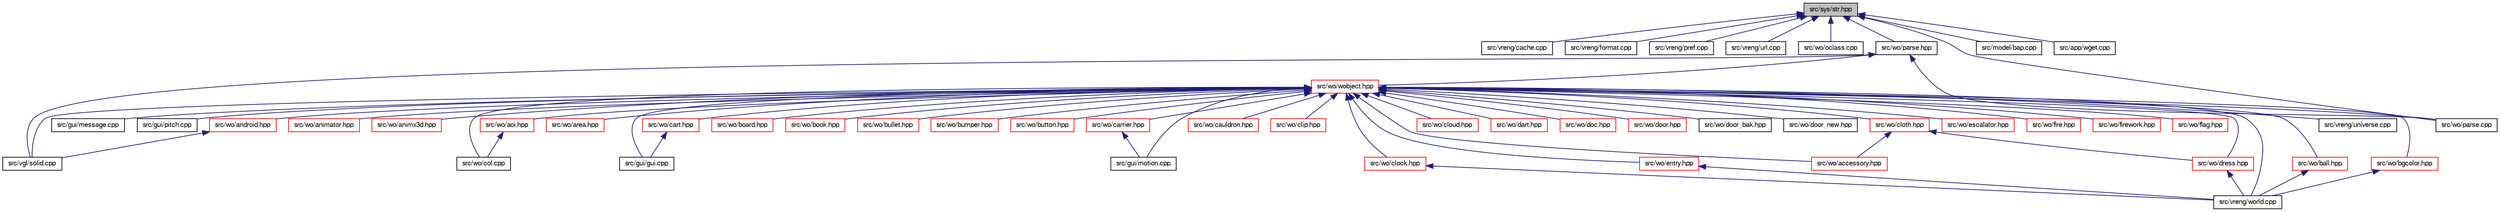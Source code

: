 digraph "src/sys/str.hpp"
{
 // LATEX_PDF_SIZE
  bgcolor="transparent";
  edge [fontname="FreeSans",fontsize="10",labelfontname="FreeSans",labelfontsize="10"];
  node [fontname="FreeSans",fontsize="10",shape=record];
  Node1 [label="src/sys/str.hpp",height=0.2,width=0.4,color="black", fillcolor="grey75", style="filled", fontcolor="black",tooltip=" "];
  Node1 -> Node2 [dir="back",color="midnightblue",fontsize="10",style="solid",fontname="FreeSans"];
  Node2 [label="src/vreng/cache.cpp",height=0.2,width=0.4,color="black",URL="$a00002.html",tooltip=" "];
  Node1 -> Node3 [dir="back",color="midnightblue",fontsize="10",style="solid",fontname="FreeSans"];
  Node3 [label="src/vreng/format.cpp",height=0.2,width=0.4,color="black",URL="$a00029.html",tooltip=" "];
  Node1 -> Node4 [dir="back",color="midnightblue",fontsize="10",style="solid",fontname="FreeSans"];
  Node4 [label="src/vreng/pref.cpp",height=0.2,width=0.4,color="black",URL="$a00062.html",tooltip=" "];
  Node1 -> Node5 [dir="back",color="midnightblue",fontsize="10",style="solid",fontname="FreeSans"];
  Node5 [label="src/vreng/url.cpp",height=0.2,width=0.4,color="black",URL="$a00131.html",tooltip=" "];
  Node1 -> Node6 [dir="back",color="midnightblue",fontsize="10",style="solid",fontname="FreeSans"];
  Node6 [label="src/wo/oclass.cpp",height=0.2,width=0.4,color="black",URL="$a00623.html",tooltip=" "];
  Node1 -> Node7 [dir="back",color="midnightblue",fontsize="10",style="solid",fontname="FreeSans"];
  Node7 [label="src/wo/parse.cpp",height=0.2,width=0.4,color="black",URL="$a00635.html",tooltip=" "];
  Node1 -> Node8 [dir="back",color="midnightblue",fontsize="10",style="solid",fontname="FreeSans"];
  Node8 [label="src/wo/parse.hpp",height=0.2,width=0.4,color="black",URL="$a00638.html",tooltip=" "];
  Node8 -> Node7 [dir="back",color="midnightblue",fontsize="10",style="solid",fontname="FreeSans"];
  Node8 -> Node9 [dir="back",color="midnightblue",fontsize="10",style="solid",fontname="FreeSans"];
  Node9 [label="src/wo/wobject.hpp",height=0.2,width=0.4,color="red",URL="$a00866.html",tooltip=" "];
  Node9 -> Node10 [dir="back",color="midnightblue",fontsize="10",style="solid",fontname="FreeSans"];
  Node10 [label="src/vreng/universe.cpp",height=0.2,width=0.4,color="black",URL="$a00125.html",tooltip=" "];
  Node9 -> Node11 [dir="back",color="midnightblue",fontsize="10",style="solid",fontname="FreeSans"];
  Node11 [label="src/vreng/world.cpp",height=0.2,width=0.4,color="black",URL="$a00146.html",tooltip=" "];
  Node9 -> Node12 [dir="back",color="midnightblue",fontsize="10",style="solid",fontname="FreeSans"];
  Node12 [label="src/gui/gui.cpp",height=0.2,width=0.4,color="black",URL="$a00206.html",tooltip=" "];
  Node9 -> Node13 [dir="back",color="midnightblue",fontsize="10",style="solid",fontname="FreeSans"];
  Node13 [label="src/gui/message.cpp",height=0.2,width=0.4,color="black",URL="$a00218.html",tooltip=" "];
  Node9 -> Node14 [dir="back",color="midnightblue",fontsize="10",style="solid",fontname="FreeSans"];
  Node14 [label="src/gui/motion.cpp",height=0.2,width=0.4,color="black",URL="$a00224.html",tooltip=" "];
  Node9 -> Node15 [dir="back",color="midnightblue",fontsize="10",style="solid",fontname="FreeSans"];
  Node15 [label="src/gui/pitch.cpp",height=0.2,width=0.4,color="black",URL="$a00248.html",tooltip=" "];
  Node9 -> Node16 [dir="back",color="midnightblue",fontsize="10",style="solid",fontname="FreeSans"];
  Node16 [label="src/wo/accessory.hpp",height=0.2,width=0.4,color="red",URL="$a00269.html",tooltip=" "];
  Node9 -> Node19 [dir="back",color="midnightblue",fontsize="10",style="solid",fontname="FreeSans"];
  Node19 [label="src/wo/android.hpp",height=0.2,width=0.4,color="red",URL="$a00275.html",tooltip=" "];
  Node19 -> Node23 [dir="back",color="midnightblue",fontsize="10",style="solid",fontname="FreeSans"];
  Node23 [label="src/vgl/solid.cpp",height=0.2,width=0.4,color="black",URL="$a00995.html",tooltip=" "];
  Node9 -> Node26 [dir="back",color="midnightblue",fontsize="10",style="solid",fontname="FreeSans"];
  Node26 [label="src/wo/animator.hpp",height=0.2,width=0.4,color="red",URL="$a00281.html",tooltip=" "];
  Node9 -> Node28 [dir="back",color="midnightblue",fontsize="10",style="solid",fontname="FreeSans"];
  Node28 [label="src/wo/animx3d.hpp",height=0.2,width=0.4,color="red",URL="$a00287.html",tooltip=" "];
  Node9 -> Node30 [dir="back",color="midnightblue",fontsize="10",style="solid",fontname="FreeSans"];
  Node30 [label="src/wo/aoi.hpp",height=0.2,width=0.4,color="red",URL="$a00293.html",tooltip=" "];
  Node30 -> Node32 [dir="back",color="midnightblue",fontsize="10",style="solid",fontname="FreeSans"];
  Node32 [label="src/wo/col.cpp",height=0.2,width=0.4,color="black",URL="$a00392.html",tooltip=" "];
  Node9 -> Node33 [dir="back",color="midnightblue",fontsize="10",style="solid",fontname="FreeSans"];
  Node33 [label="src/wo/area.hpp",height=0.2,width=0.4,color="red",URL="$a00299.html",tooltip=" "];
  Node9 -> Node35 [dir="back",color="midnightblue",fontsize="10",style="solid",fontname="FreeSans"];
  Node35 [label="src/wo/ball.hpp",height=0.2,width=0.4,color="red",URL="$a00305.html",tooltip=" "];
  Node35 -> Node11 [dir="back",color="midnightblue",fontsize="10",style="solid",fontname="FreeSans"];
  Node9 -> Node49 [dir="back",color="midnightblue",fontsize="10",style="solid",fontname="FreeSans"];
  Node49 [label="src/wo/bgcolor.hpp",height=0.2,width=0.4,color="red",URL="$a00311.html",tooltip=" "];
  Node49 -> Node11 [dir="back",color="midnightblue",fontsize="10",style="solid",fontname="FreeSans"];
  Node9 -> Node52 [dir="back",color="midnightblue",fontsize="10",style="solid",fontname="FreeSans"];
  Node52 [label="src/wo/board.hpp",height=0.2,width=0.4,color="red",URL="$a00317.html",tooltip=" "];
  Node9 -> Node55 [dir="back",color="midnightblue",fontsize="10",style="solid",fontname="FreeSans"];
  Node55 [label="src/wo/book.hpp",height=0.2,width=0.4,color="red",URL="$a00323.html",tooltip=" "];
  Node9 -> Node58 [dir="back",color="midnightblue",fontsize="10",style="solid",fontname="FreeSans"];
  Node58 [label="src/wo/bullet.hpp",height=0.2,width=0.4,color="red",URL="$a00335.html",tooltip=" "];
  Node9 -> Node60 [dir="back",color="midnightblue",fontsize="10",style="solid",fontname="FreeSans"];
  Node60 [label="src/wo/bumper.hpp",height=0.2,width=0.4,color="red",URL="$a00341.html",tooltip=" "];
  Node9 -> Node61 [dir="back",color="midnightblue",fontsize="10",style="solid",fontname="FreeSans"];
  Node61 [label="src/wo/button.hpp",height=0.2,width=0.4,color="red",URL="$a00347.html",tooltip=" "];
  Node9 -> Node63 [dir="back",color="midnightblue",fontsize="10",style="solid",fontname="FreeSans"];
  Node63 [label="src/wo/carrier.hpp",height=0.2,width=0.4,color="red",URL="$a00353.html",tooltip=" "];
  Node63 -> Node14 [dir="back",color="midnightblue",fontsize="10",style="solid",fontname="FreeSans"];
  Node9 -> Node68 [dir="back",color="midnightblue",fontsize="10",style="solid",fontname="FreeSans"];
  Node68 [label="src/wo/cart.hpp",height=0.2,width=0.4,color="red",URL="$a00359.html",tooltip=" "];
  Node68 -> Node12 [dir="back",color="midnightblue",fontsize="10",style="solid",fontname="FreeSans"];
  Node9 -> Node69 [dir="back",color="midnightblue",fontsize="10",style="solid",fontname="FreeSans"];
  Node69 [label="src/wo/cauldron.hpp",height=0.2,width=0.4,color="red",URL="$a00365.html",tooltip=" "];
  Node9 -> Node70 [dir="back",color="midnightblue",fontsize="10",style="solid",fontname="FreeSans"];
  Node70 [label="src/wo/clip.hpp",height=0.2,width=0.4,color="red",URL="$a00371.html",tooltip=" "];
  Node9 -> Node72 [dir="back",color="midnightblue",fontsize="10",style="solid",fontname="FreeSans"];
  Node72 [label="src/wo/clock.hpp",height=0.2,width=0.4,color="red",URL="$a00377.html",tooltip=" "];
  Node72 -> Node11 [dir="back",color="midnightblue",fontsize="10",style="solid",fontname="FreeSans"];
  Node9 -> Node74 [dir="back",color="midnightblue",fontsize="10",style="solid",fontname="FreeSans"];
  Node74 [label="src/wo/cloth.hpp",height=0.2,width=0.4,color="red",URL="$a00383.html",tooltip=" "];
  Node74 -> Node16 [dir="back",color="midnightblue",fontsize="10",style="solid",fontname="FreeSans"];
  Node74 -> Node76 [dir="back",color="midnightblue",fontsize="10",style="solid",fontname="FreeSans"];
  Node76 [label="src/wo/dress.hpp",height=0.2,width=0.4,color="red",URL="$a00428.html",tooltip=" "];
  Node76 -> Node11 [dir="back",color="midnightblue",fontsize="10",style="solid",fontname="FreeSans"];
  Node9 -> Node84 [dir="back",color="midnightblue",fontsize="10",style="solid",fontname="FreeSans"];
  Node84 [label="src/wo/cloud.hpp",height=0.2,width=0.4,color="red",URL="$a00389.html",tooltip=" "];
  Node9 -> Node32 [dir="back",color="midnightblue",fontsize="10",style="solid",fontname="FreeSans"];
  Node9 -> Node88 [dir="back",color="midnightblue",fontsize="10",style="solid",fontname="FreeSans"];
  Node88 [label="src/wo/dart.hpp",height=0.2,width=0.4,color="red",URL="$a00398.html",tooltip=" "];
  Node9 -> Node90 [dir="back",color="midnightblue",fontsize="10",style="solid",fontname="FreeSans"];
  Node90 [label="src/wo/doc.hpp",height=0.2,width=0.4,color="red",URL="$a00404.html",tooltip=" "];
  Node9 -> Node92 [dir="back",color="midnightblue",fontsize="10",style="solid",fontname="FreeSans"];
  Node92 [label="src/wo/door.hpp",height=0.2,width=0.4,color="red",URL="$a00410.html",tooltip=" "];
  Node9 -> Node96 [dir="back",color="midnightblue",fontsize="10",style="solid",fontname="FreeSans"];
  Node96 [label="src/wo/door_bak.hpp",height=0.2,width=0.4,color="black",URL="$a00416.html",tooltip=" "];
  Node9 -> Node97 [dir="back",color="midnightblue",fontsize="10",style="solid",fontname="FreeSans"];
  Node97 [label="src/wo/door_new.hpp",height=0.2,width=0.4,color="black",URL="$a00422.html",tooltip=" "];
  Node9 -> Node76 [dir="back",color="midnightblue",fontsize="10",style="solid",fontname="FreeSans"];
  Node9 -> Node98 [dir="back",color="midnightblue",fontsize="10",style="solid",fontname="FreeSans"];
  Node98 [label="src/wo/entry.hpp",height=0.2,width=0.4,color="red",URL="$a00434.html",tooltip=" "];
  Node98 -> Node11 [dir="back",color="midnightblue",fontsize="10",style="solid",fontname="FreeSans"];
  Node9 -> Node100 [dir="back",color="midnightblue",fontsize="10",style="solid",fontname="FreeSans"];
  Node100 [label="src/wo/escalator.hpp",height=0.2,width=0.4,color="red",URL="$a00440.html",tooltip=" "];
  Node9 -> Node102 [dir="back",color="midnightblue",fontsize="10",style="solid",fontname="FreeSans"];
  Node102 [label="src/wo/fire.hpp",height=0.2,width=0.4,color="red",URL="$a00446.html",tooltip=" "];
  Node9 -> Node112 [dir="back",color="midnightblue",fontsize="10",style="solid",fontname="FreeSans"];
  Node112 [label="src/wo/firework.hpp",height=0.2,width=0.4,color="red",URL="$a00452.html",tooltip=" "];
  Node9 -> Node114 [dir="back",color="midnightblue",fontsize="10",style="solid",fontname="FreeSans"];
  Node114 [label="src/wo/flag.hpp",height=0.2,width=0.4,color="red",URL="$a00458.html",tooltip=" "];
  Node9 -> Node7 [dir="back",color="midnightblue",fontsize="10",style="solid",fontname="FreeSans"];
  Node9 -> Node23 [dir="back",color="midnightblue",fontsize="10",style="solid",fontname="FreeSans"];
  Node8 -> Node23 [dir="back",color="midnightblue",fontsize="10",style="solid",fontname="FreeSans"];
  Node1 -> Node261 [dir="back",color="midnightblue",fontsize="10",style="solid",fontname="FreeSans"];
  Node261 [label="src/model/bap.cpp",height=0.2,width=0.4,color="black",URL="$a01103.html",tooltip=" "];
  Node1 -> Node262 [dir="back",color="midnightblue",fontsize="10",style="solid",fontname="FreeSans"];
  Node262 [label="src/app/wget.cpp",height=0.2,width=0.4,color="black",URL="$a01307.html",tooltip=" "];
}
